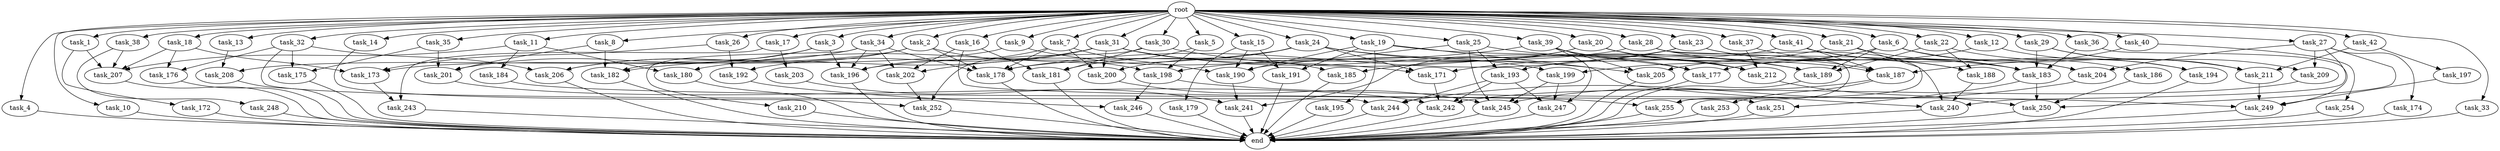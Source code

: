 digraph G {
  root [size="0.000000"];
  task_1 [size="1024.000000"];
  task_2 [size="1024.000000"];
  task_3 [size="1024.000000"];
  task_4 [size="1024.000000"];
  task_5 [size="1024.000000"];
  task_6 [size="1024.000000"];
  task_7 [size="1024.000000"];
  task_8 [size="1024.000000"];
  task_9 [size="1024.000000"];
  task_10 [size="1024.000000"];
  task_11 [size="1024.000000"];
  task_12 [size="1024.000000"];
  task_13 [size="1024.000000"];
  task_14 [size="1024.000000"];
  task_15 [size="1024.000000"];
  task_16 [size="1024.000000"];
  task_17 [size="1024.000000"];
  task_18 [size="1024.000000"];
  task_19 [size="1024.000000"];
  task_20 [size="1024.000000"];
  task_21 [size="1024.000000"];
  task_22 [size="1024.000000"];
  task_23 [size="1024.000000"];
  task_24 [size="1024.000000"];
  task_25 [size="1024.000000"];
  task_26 [size="1024.000000"];
  task_27 [size="1024.000000"];
  task_28 [size="1024.000000"];
  task_29 [size="1024.000000"];
  task_30 [size="1024.000000"];
  task_31 [size="1024.000000"];
  task_32 [size="1024.000000"];
  task_33 [size="1024.000000"];
  task_34 [size="1024.000000"];
  task_35 [size="1024.000000"];
  task_36 [size="1024.000000"];
  task_37 [size="1024.000000"];
  task_38 [size="1024.000000"];
  task_39 [size="1024.000000"];
  task_40 [size="1024.000000"];
  task_41 [size="1024.000000"];
  task_42 [size="1024.000000"];
  task_171 [size="1554778161152.000000"];
  task_172 [size="34359738368.000000"];
  task_173 [size="1477468749824.000000"];
  task_174 [size="695784701952.000000"];
  task_175 [size="1245540515840.000000"];
  task_176 [size="858993459200.000000"];
  task_177 [size="231928233984.000000"];
  task_178 [size="2834678415360.000000"];
  task_179 [size="309237645312.000000"];
  task_180 [size="730144440320.000000"];
  task_181 [size="1288490188800.000000"];
  task_182 [size="1073741824000.000000"];
  task_183 [size="2345052143616.000000"];
  task_184 [size="34359738368.000000"];
  task_185 [size="498216206336.000000"];
  task_186 [size="549755813888.000000"];
  task_187 [size="2138893713408.000000"];
  task_188 [size="1408749273088.000000"];
  task_189 [size="1529008357376.000000"];
  task_190 [size="1297080123392.000000"];
  task_191 [size="386547056640.000000"];
  task_192 [size="936302870528.000000"];
  task_193 [size="910533066752.000000"];
  task_194 [size="1408749273088.000000"];
  task_195 [size="77309411328.000000"];
  task_196 [size="1451698946048.000000"];
  task_197 [size="77309411328.000000"];
  task_198 [size="712964571136.000000"];
  task_199 [size="627065225216.000000"];
  task_200 [size="1468878815232.000000"];
  task_201 [size="1692217114624.000000"];
  task_202 [size="1245540515840.000000"];
  task_203 [size="214748364800.000000"];
  task_204 [size="1941325217792.000000"];
  task_205 [size="1322849927168.000000"];
  task_206 [size="1279900254208.000000"];
  task_207 [size="592705486848.000000"];
  task_208 [size="558345748480.000000"];
  task_209 [size="1245540515840.000000"];
  task_210 [size="309237645312.000000"];
  task_211 [size="1254130450432.000000"];
  task_212 [size="1503238553600.000000"];
  task_240 [size="1503238553600.000000"];
  task_241 [size="1812476198912.000000"];
  task_242 [size="1176821039104.000000"];
  task_243 [size="1073741824000.000000"];
  task_244 [size="893353197568.000000"];
  task_245 [size="1365799600128.000000"];
  task_246 [size="730144440320.000000"];
  task_247 [size="1082331758592.000000"];
  task_248 [size="214748364800.000000"];
  task_249 [size="1348619730944.000000"];
  task_250 [size="2834678415360.000000"];
  task_251 [size="1279900254208.000000"];
  task_252 [size="850403524608.000000"];
  task_253 [size="420906795008.000000"];
  task_254 [size="549755813888.000000"];
  task_255 [size="1700807049216.000000"];
  end [size="0.000000"];

  root -> task_1 [size="1.000000"];
  root -> task_2 [size="1.000000"];
  root -> task_3 [size="1.000000"];
  root -> task_4 [size="1.000000"];
  root -> task_5 [size="1.000000"];
  root -> task_6 [size="1.000000"];
  root -> task_7 [size="1.000000"];
  root -> task_8 [size="1.000000"];
  root -> task_9 [size="1.000000"];
  root -> task_10 [size="1.000000"];
  root -> task_11 [size="1.000000"];
  root -> task_12 [size="1.000000"];
  root -> task_13 [size="1.000000"];
  root -> task_14 [size="1.000000"];
  root -> task_15 [size="1.000000"];
  root -> task_16 [size="1.000000"];
  root -> task_17 [size="1.000000"];
  root -> task_18 [size="1.000000"];
  root -> task_19 [size="1.000000"];
  root -> task_20 [size="1.000000"];
  root -> task_21 [size="1.000000"];
  root -> task_22 [size="1.000000"];
  root -> task_23 [size="1.000000"];
  root -> task_24 [size="1.000000"];
  root -> task_25 [size="1.000000"];
  root -> task_26 [size="1.000000"];
  root -> task_27 [size="1.000000"];
  root -> task_28 [size="1.000000"];
  root -> task_29 [size="1.000000"];
  root -> task_30 [size="1.000000"];
  root -> task_31 [size="1.000000"];
  root -> task_32 [size="1.000000"];
  root -> task_33 [size="1.000000"];
  root -> task_34 [size="1.000000"];
  root -> task_35 [size="1.000000"];
  root -> task_36 [size="1.000000"];
  root -> task_37 [size="1.000000"];
  root -> task_38 [size="1.000000"];
  root -> task_39 [size="1.000000"];
  root -> task_40 [size="1.000000"];
  root -> task_41 [size="1.000000"];
  root -> task_42 [size="1.000000"];
  task_1 -> task_172 [size="33554432.000000"];
  task_1 -> task_207 [size="33554432.000000"];
  task_2 -> task_178 [size="411041792.000000"];
  task_2 -> task_198 [size="411041792.000000"];
  task_2 -> task_206 [size="411041792.000000"];
  task_2 -> task_208 [size="411041792.000000"];
  task_3 -> task_182 [size="134217728.000000"];
  task_3 -> task_196 [size="134217728.000000"];
  task_3 -> task_201 [size="134217728.000000"];
  task_4 -> end [size="1.000000"];
  task_5 -> task_181 [size="209715200.000000"];
  task_5 -> task_198 [size="209715200.000000"];
  task_6 -> task_186 [size="536870912.000000"];
  task_6 -> task_189 [size="536870912.000000"];
  task_6 -> task_199 [size="536870912.000000"];
  task_6 -> task_204 [size="536870912.000000"];
  task_6 -> task_205 [size="536870912.000000"];
  task_6 -> task_211 [size="536870912.000000"];
  task_7 -> task_178 [size="679477248.000000"];
  task_7 -> task_190 [size="679477248.000000"];
  task_7 -> task_196 [size="679477248.000000"];
  task_7 -> task_200 [size="679477248.000000"];
  task_8 -> task_182 [size="838860800.000000"];
  task_8 -> task_201 [size="838860800.000000"];
  task_9 -> task_171 [size="301989888.000000"];
  task_9 -> task_173 [size="301989888.000000"];
  task_10 -> end [size="1.000000"];
  task_11 -> task_180 [size="33554432.000000"];
  task_11 -> task_184 [size="33554432.000000"];
  task_11 -> task_207 [size="33554432.000000"];
  task_12 -> task_177 [size="75497472.000000"];
  task_12 -> task_211 [size="75497472.000000"];
  task_13 -> task_208 [size="134217728.000000"];
  task_14 -> task_252 [size="209715200.000000"];
  task_15 -> task_179 [size="301989888.000000"];
  task_15 -> task_190 [size="301989888.000000"];
  task_15 -> task_191 [size="301989888.000000"];
  task_16 -> task_181 [size="838860800.000000"];
  task_16 -> task_202 [size="838860800.000000"];
  task_16 -> task_251 [size="838860800.000000"];
  task_17 -> task_203 [size="209715200.000000"];
  task_17 -> task_243 [size="209715200.000000"];
  task_18 -> task_173 [size="301989888.000000"];
  task_18 -> task_176 [size="301989888.000000"];
  task_18 -> task_207 [size="301989888.000000"];
  task_19 -> task_183 [size="75497472.000000"];
  task_19 -> task_190 [size="75497472.000000"];
  task_19 -> task_191 [size="75497472.000000"];
  task_19 -> task_195 [size="75497472.000000"];
  task_19 -> task_240 [size="75497472.000000"];
  task_20 -> task_185 [size="411041792.000000"];
  task_20 -> task_187 [size="411041792.000000"];
  task_20 -> task_212 [size="411041792.000000"];
  task_20 -> task_241 [size="411041792.000000"];
  task_21 -> task_193 [size="679477248.000000"];
  task_21 -> task_204 [size="679477248.000000"];
  task_21 -> task_255 [size="679477248.000000"];
  task_22 -> task_188 [size="536870912.000000"];
  task_22 -> task_189 [size="536870912.000000"];
  task_22 -> task_194 [size="536870912.000000"];
  task_23 -> task_171 [size="536870912.000000"];
  task_23 -> task_178 [size="536870912.000000"];
  task_23 -> task_183 [size="536870912.000000"];
  task_23 -> task_188 [size="536870912.000000"];
  task_24 -> task_171 [size="679477248.000000"];
  task_24 -> task_180 [size="679477248.000000"];
  task_24 -> task_200 [size="679477248.000000"];
  task_24 -> task_205 [size="679477248.000000"];
  task_24 -> task_212 [size="679477248.000000"];
  task_25 -> task_189 [size="209715200.000000"];
  task_25 -> task_190 [size="209715200.000000"];
  task_25 -> task_193 [size="209715200.000000"];
  task_25 -> task_245 [size="209715200.000000"];
  task_26 -> task_173 [size="838860800.000000"];
  task_26 -> task_192 [size="838860800.000000"];
  task_27 -> task_174 [size="679477248.000000"];
  task_27 -> task_204 [size="679477248.000000"];
  task_27 -> task_209 [size="679477248.000000"];
  task_27 -> task_240 [size="679477248.000000"];
  task_27 -> task_250 [size="679477248.000000"];
  task_28 -> task_187 [size="301989888.000000"];
  task_28 -> task_196 [size="301989888.000000"];
  task_28 -> task_240 [size="301989888.000000"];
  task_28 -> task_255 [size="301989888.000000"];
  task_29 -> task_183 [size="536870912.000000"];
  task_29 -> task_209 [size="536870912.000000"];
  task_29 -> task_211 [size="536870912.000000"];
  task_30 -> task_181 [size="209715200.000000"];
  task_30 -> task_189 [size="209715200.000000"];
  task_30 -> task_252 [size="209715200.000000"];
  task_31 -> task_177 [size="75497472.000000"];
  task_31 -> task_182 [size="75497472.000000"];
  task_31 -> task_185 [size="75497472.000000"];
  task_31 -> task_192 [size="75497472.000000"];
  task_31 -> task_199 [size="75497472.000000"];
  task_31 -> task_200 [size="75497472.000000"];
  task_31 -> task_202 [size="75497472.000000"];
  task_32 -> task_175 [size="536870912.000000"];
  task_32 -> task_176 [size="536870912.000000"];
  task_32 -> task_206 [size="536870912.000000"];
  task_32 -> task_244 [size="536870912.000000"];
  task_33 -> end [size="1.000000"];
  task_34 -> task_178 [size="301989888.000000"];
  task_34 -> task_196 [size="301989888.000000"];
  task_34 -> task_202 [size="301989888.000000"];
  task_34 -> task_206 [size="301989888.000000"];
  task_34 -> task_210 [size="301989888.000000"];
  task_35 -> task_175 [size="679477248.000000"];
  task_35 -> task_201 [size="679477248.000000"];
  task_36 -> task_183 [size="301989888.000000"];
  task_36 -> task_249 [size="301989888.000000"];
  task_37 -> task_188 [size="301989888.000000"];
  task_37 -> task_212 [size="301989888.000000"];
  task_38 -> task_207 [size="209715200.000000"];
  task_38 -> task_248 [size="209715200.000000"];
  task_39 -> task_177 [size="75497472.000000"];
  task_39 -> task_198 [size="75497472.000000"];
  task_39 -> task_205 [size="75497472.000000"];
  task_39 -> task_212 [size="75497472.000000"];
  task_39 -> task_247 [size="75497472.000000"];
  task_40 -> task_187 [size="536870912.000000"];
  task_40 -> task_254 [size="536870912.000000"];
  task_41 -> task_178 [size="838860800.000000"];
  task_41 -> task_183 [size="838860800.000000"];
  task_41 -> task_187 [size="838860800.000000"];
  task_41 -> task_194 [size="838860800.000000"];
  task_42 -> task_197 [size="75497472.000000"];
  task_42 -> task_211 [size="75497472.000000"];
  task_171 -> task_242 [size="411041792.000000"];
  task_172 -> end [size="1.000000"];
  task_173 -> task_243 [size="838860800.000000"];
  task_174 -> end [size="1.000000"];
  task_175 -> end [size="1.000000"];
  task_176 -> end [size="1.000000"];
  task_177 -> end [size="1.000000"];
  task_178 -> end [size="1.000000"];
  task_179 -> end [size="1.000000"];
  task_180 -> end [size="1.000000"];
  task_181 -> end [size="1.000000"];
  task_182 -> end [size="1.000000"];
  task_183 -> task_250 [size="411041792.000000"];
  task_183 -> task_251 [size="411041792.000000"];
  task_184 -> task_255 [size="679477248.000000"];
  task_185 -> end [size="1.000000"];
  task_186 -> task_250 [size="838860800.000000"];
  task_187 -> task_245 [size="411041792.000000"];
  task_187 -> task_253 [size="411041792.000000"];
  task_188 -> task_240 [size="411041792.000000"];
  task_189 -> end [size="1.000000"];
  task_190 -> task_241 [size="679477248.000000"];
  task_191 -> end [size="1.000000"];
  task_192 -> task_246 [size="679477248.000000"];
  task_193 -> task_242 [size="301989888.000000"];
  task_193 -> task_244 [size="301989888.000000"];
  task_193 -> task_247 [size="301989888.000000"];
  task_194 -> end [size="1.000000"];
  task_195 -> end [size="1.000000"];
  task_196 -> end [size="1.000000"];
  task_197 -> task_249 [size="301989888.000000"];
  task_198 -> task_246 [size="33554432.000000"];
  task_198 -> task_249 [size="33554432.000000"];
  task_199 -> task_245 [size="679477248.000000"];
  task_199 -> task_247 [size="679477248.000000"];
  task_200 -> task_245 [size="33554432.000000"];
  task_201 -> task_242 [size="134217728.000000"];
  task_202 -> task_252 [size="411041792.000000"];
  task_203 -> task_241 [size="679477248.000000"];
  task_204 -> task_244 [size="33554432.000000"];
  task_205 -> end [size="1.000000"];
  task_206 -> end [size="1.000000"];
  task_207 -> end [size="1.000000"];
  task_208 -> end [size="1.000000"];
  task_209 -> task_242 [size="301989888.000000"];
  task_210 -> end [size="1.000000"];
  task_211 -> task_249 [size="679477248.000000"];
  task_212 -> task_250 [size="838860800.000000"];
  task_240 -> end [size="1.000000"];
  task_241 -> end [size="1.000000"];
  task_242 -> end [size="1.000000"];
  task_243 -> end [size="1.000000"];
  task_244 -> end [size="1.000000"];
  task_245 -> end [size="1.000000"];
  task_246 -> end [size="1.000000"];
  task_247 -> end [size="1.000000"];
  task_248 -> end [size="1.000000"];
  task_249 -> end [size="1.000000"];
  task_250 -> end [size="1.000000"];
  task_251 -> end [size="1.000000"];
  task_252 -> end [size="1.000000"];
  task_253 -> end [size="1.000000"];
  task_254 -> end [size="1.000000"];
  task_255 -> end [size="1.000000"];
}
